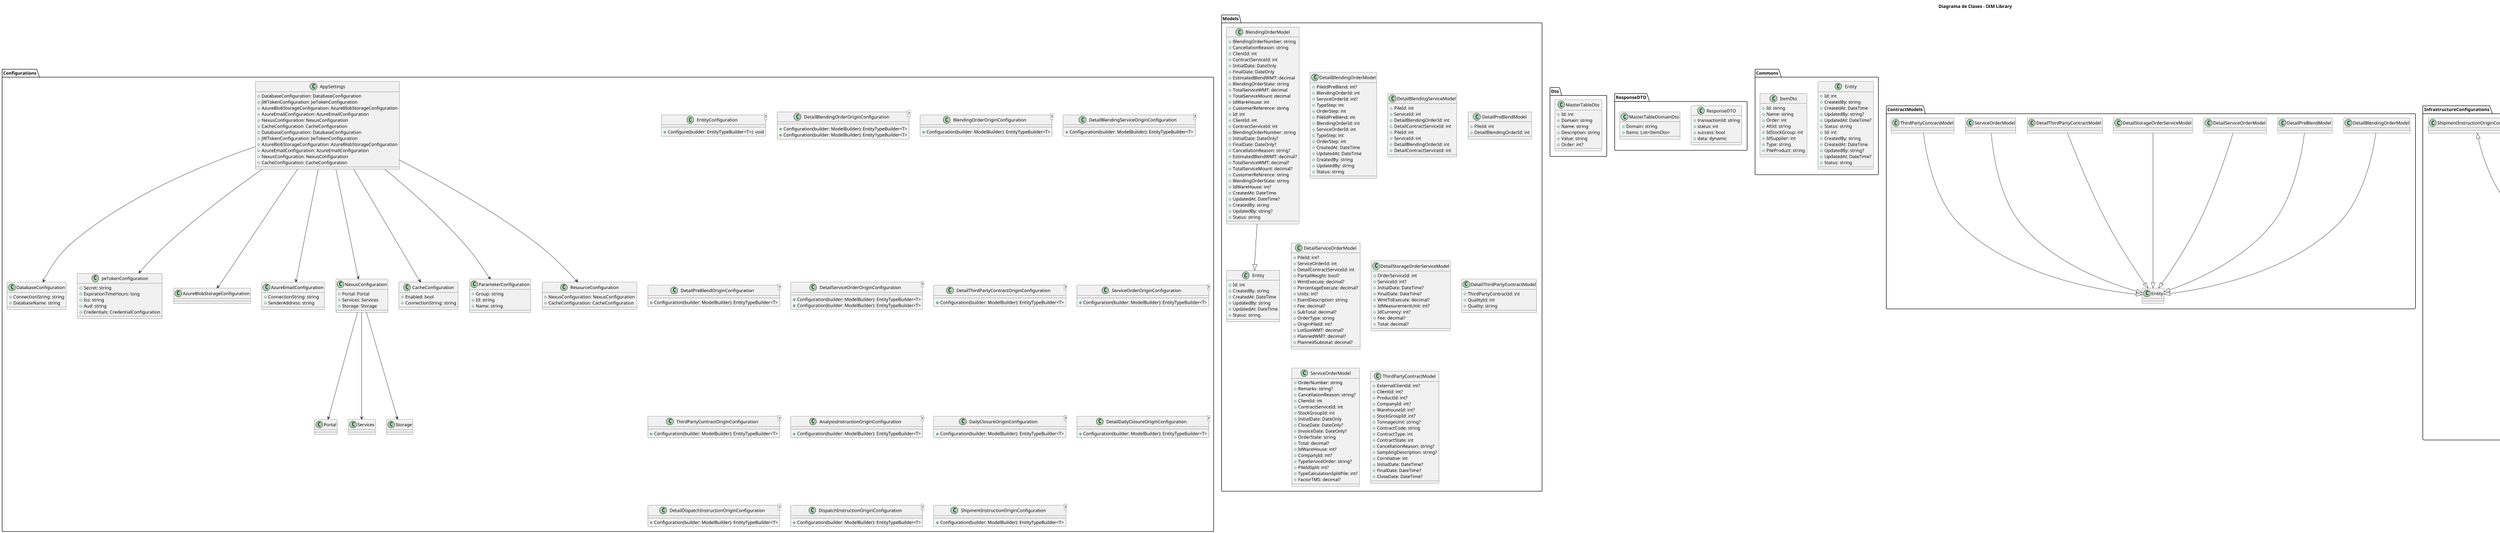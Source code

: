 @startuml "Diagrama de Clases - ixm library"
title "Diagrama de Clases - IXM Library"
skinparam dpi 50
skinparam pageSize A3

package Dto {
    class MasterTableDto {
        + Id: int
        + Domain: string
        + Name: string
        + Description: string
        + Value: string
        + Order: int?
    }
}
 package ResponseDTO {
        class ResponseDTO {
            + transactionId: string
            + status: int
            + success: bool
            + data: dynamic
        }
        
    class MasterTableDomainDto {
        + Domain: string
        + Items: List<ItemDto>
    }
    
    }

    package Configurations {
    class AppSettings {
        + DatabaseConfiguration: DatabaseConfiguration
        + JWTokenConfiguration: JwTokenConfiguration
        + AzureBlobStorageConfiguration: AzureBlobStorageConfiguration
        + AzureEmailConfiguration: AzureEmailConfiguration
        + NexusConfiguration: NexusConfiguration
        + CacheConfiguration: CacheConfiguration
    }
    
    class DatabaseConfiguration {}
    class JwTokenConfiguration {}
    class AzureBlobStorageConfiguration {}
    class AzureEmailConfiguration {}
    class NexusConfiguration {}
    class CacheConfiguration {}
     class CacheConfiguration {
        + Enabled: bool
        + ConnectionString: string
    }

    class AppSettings {
        + DatabaseConfiguration: DatabaseConfiguration
        + JWTokenConfiguration: JwTokenConfiguration
        + AzureBlobStorageConfiguration: AzureBlobStorageConfiguration
        + AzureEmailConfiguration: AzureEmailConfiguration
        + NexusConfiguration: NexusConfiguration
        + CacheConfiguration: CacheConfiguration
    }
     class JwTokenConfiguration {
        + Secret: string
        + ExpirationTimeHours: long
        + Iss: string
        + Aud: string
        + Credentials: CredentialConfiguration
    }

    class DatabaseConfiguration {
        + ConnectionString: string
        + DatabaseName: string
    }
 class AzureEmailConfiguration {
        + ConnectionString: string
        + SenderAddress: string
    }
    class NexusConfiguration {}
    class CacheConfiguration {}

     class NexusConfiguration {
        + Portal: Portal
        + Services: Services
        + Storage: Storage
    }
class ParameterConfiguration {
        + Group: string
        + Id: string
        + Name: string
    }
class ResourceConfiguration {
        + NexusConfiguration: NexusConfiguration
        + CacheConfiguration: CacheConfiguration
    }
 class EntityConfiguration<T> {
        + Configure(builder: EntityTypeBuilder<T>): void
    }
    class DetailBlendingOrderOriginConfiguration<T> {
        + Configuration(builder: ModelBuilder): EntityTypeBuilder<T>
    }
     class BlendingOrderOriginConfiguration<T> {
        + Configuration(builder: ModelBuilder): EntityTypeBuilder<T>
    }
    
    class DetailBlendingOrderOriginConfiguration<T> {
        + Configuration(builder: ModelBuilder): EntityTypeBuilder<T>
    }
    
    class DetailBlendingServiceOriginConfiguration<T> {
        + Configuration(builder: ModelBuilder): EntityTypeBuilder<T>
    }
     class DetailPreBlendOriginConfiguration<T> {
        + Configuration(builder: ModelBuilder): EntityTypeBuilder<T>
    }
    class DetailServiceOrderOriginConfiguration<T> {
        + Configuration(builder: ModelBuilder): EntityTypeBuilder<T>
    }
     class DetailServiceOrderOriginConfiguration<T> {
        + Configuration(builder: ModelBuilder): EntityTypeBuilder<T>
    }
     class DetailThirdPartyContractOriginConfiguration<T> {
        + Configuration(builder: ModelBuilder): EntityTypeBuilder<T>
    }
    class ServiceOrderOriginConfiguration<T> {
        + Configuration(builder: ModelBuilder): EntityTypeBuilder<T>
    }
    class ThirdPartyContractOriginConfiguration<T> {
        + Configuration(builder: ModelBuilder): EntityTypeBuilder<T>
    }
    class AnalysisInstructionOriginConfiguration<T> {
        + Configuration(builder: ModelBuilder): EntityTypeBuilder<T>
    }
    class DailyClosureOriginConfiguration<T> {
        + Configuration(builder: ModelBuilder): EntityTypeBuilder<T>
    }
    class DetailDailyClosureOriginConfiguration<T> {
        + Configuration(builder: ModelBuilder): EntityTypeBuilder<T>
    }
    class DetailDispatchInstructionOriginConfiguration<T> {
        + Configuration(builder: ModelBuilder): EntityTypeBuilder<T>
    }
     class DispatchInstructionOriginConfiguration<T> {
        + Configuration(builder: ModelBuilder): EntityTypeBuilder<T>
    }
    class ShipmentInstructionOriginConfiguration<T> {
        + Configuration(builder: ModelBuilder): EntityTypeBuilder<T>
    }

}

package Commons {
    class Entity {
        + Id: int
        + CreatedBy: string
        + CreatedAt: DateTime
        + UpdatedBy: string?
        + UpdatedAt: DateTime?
        + Status: string
    }
    class Entity {
        + Id: int
        + CreatedBy: string
        + CreatedAt: DateTime
        + UpdatedBy: string?
        + UpdatedAt: DateTime?
        + Status: string
    }
     class ItemDto {
        + Id: string
        + Name: string
        + Order: int
        + AltId: string
        + IdStockGroup: int
        + IdSupplier: int
        + Type: string
        + PileProduct: string
    }
}

package Models {
    class BlendingOrderModel {
        + BlendingOrderNumber: string
        + CancellationReason: string
        + ClientId: int
        + ContractServiceId: int
        + InitialDate: DateOnly
        + FinalDate: DateOnly
        + EstimatedBlendWMT: decimal
        + BlendingOrderState: string
        + TotalServiceWMT: decimal
        + TotalServiceMount: decimal
        + IdWareHouse: int
        + CustomerReference: string
    }
     class Entity {
        + Id: int
        + CreatedBy: string
        + CreatedAt: DateTime
        + UpdatedBy: string
        + UpdatedAt: DateTime
        + Status: string
    }
    class DetailBlendingOrderModel {
        + PileIdPreBlend: int?
        + BlendingOrderId: int
        + ServiceOrderId: int?
        + TypeStep: int
        + OrderStep: int
    }
     class DetailBlendingServiceModel {
        + PileId: int
        + ServiceId: int
        + DetailBlendingOrderId: int
        + DetailContractServiceId: int
    }
    class DetailBlendingServiceModel {
        + PileId: int
        + ServiceId: int
        + DetailBlendingOrderId: int
        + DetailContractServiceId: int
    }
    class DetailPreBlendModel {
        + PileId: int
        + DetailBlendingOrderId: int
    }
    class DetailServiceOrderModel {
        + PileId: int?
        + ServiceOrderId: int
        + DetailContractServiceId: int
        + PartialWeight: bool?
        + WmtExecute: decimal?
        + PercentageExecute: decimal?
        + Units: int?
        + EventDescription: string
        + Fee: decimal?
        + SubTotal: decimal?
        + OrderType: string
        + OriginPileId: int?
        + LotSizeWMT: decimal?
        + PlannedWMT: decimal?
        + PlannedSubtotal: decimal?
    }
     class DetailStorageOrderServiceModel {
        + OrderServiceId: int
        + ServiceId: int?
        + InitialDate: DateTime?
        + FinalDate: DateTime?
        + WmtToExecute: decimal?
        + IdMeasurementUnit: int?
        + IdCurrency: int?
        + Fee: decimal?
        + Total: decimal?
    }
     class DetailThirdPartyContractModel {
        + ThirdPartyContractId: int
        + QualityId: int
        + Quality: string
    }
     class ServiceOrderModel {
        + OrderNumber: string
        + Remarks: string?
        + CancellationReason: string?
        + ClientId: int
        + ContractServiceId: int
        + StockGroupId: int
        + InitialDate: DateOnly
        + CloseDate: DateOnly?
        + InvoiceDate: DateOnly?
        + OrderState: string
        + Total: decimal?
        + IdWareHouse: int?
        + CompanyId: int?
        + TypeServiceOrder: string?
        + PileIdSplit: int?
        + TypeCalculationSplitPile: int?
        + FactorTMS: decimal?
    }
    class ThirdPartyContractModel {
        + ExternalClientId: int?
        + ClientId: int?
        + ProductId: int?
        + CompanyId: int?
        + WarehouseId: int?
        + StockGroupId: int?
        + TonnageUnit: string?
        + ContractCode: string
        + ContractType: int
        + ContractState: int
        + CancellationReason: string?
        + SamplingDescription: string?
        + Correlative: int
        + InitialDate: DateTime?
        + FinalDate: DateTime?
        + CloseDate: DateTime?
    }
    class BlendingOrderModel {
        + Id: int
        + ClientId: int
        + ContractServiceId: int
        + BlendingOrderNumber: string
        + InitialDate: DateOnly?
        + FinalDate: DateOnly?
        + CancellationReason: string?
        + EstimatedBlendWMT: decimal?
        + TotalServiceWMT: decimal?
        + TotalServiceMount: decimal?
        + CustomerReference: string
        + BlendingOrderState: string
        + IdWareHouse: int?
        + CreatedAt: DateTime
        + UpdatedAt: DateTime?
        + CreatedBy: string
        + UpdatedBy: string?
        + Status: string
    }
    class DetailBlendingOrderModel {
        + PileIdPreBlend: int
        + BlendingOrderId: int
        + ServiceOrderId: int
        + TypeStep: int
        + OrderStep: int
        + CreatedAt: DateTime
        + UpdatedAt: DateTime
        + CreatedBy: string
        + UpdatedBy: string
        + Status: string
    }

    
 }

Configurations.AppSettings --> Configurations.DatabaseConfiguration
Configurations.AppSettings --> Configurations.JwTokenConfiguration
Configurations.AppSettings --> Configurations.AzureBlobStorageConfiguration
Configurations.AppSettings --> Configurations.AzureEmailConfiguration
Configurations.AppSettings --> Configurations.NexusConfiguration
Configurations.AppSettings --> Configurations.CacheConfiguration

Configurations.NexusConfiguration --> Configurations.Portal
Configurations.NexusConfiguration --> Configurations.Services
Configurations.NexusConfiguration --> Configurations.Storage

Configurations.AppSettings --> Configurations.ParameterConfiguration
Configurations.AppSettings --> Configurations.ResourceConfiguration

Models.BlendingOrderModel --|> Models.Entity
ContractModels.DetailBlendingOrderModel --|> ContractModels.Entity
ContractModels.DetailPreBlendModel --|> ContractModels.Entity
ContractModels.DetailServiceOrderModel --|> ContractModels.Entity
ContractModels.DetailStorageOrderServiceModel --|> ContractModels.Entity
ContractModels.DetailThirdPartyContractModel --|> ContractModels.Entity
ContractModels.ServiceOrderModel --|> ContractModels.Entity
ContractModels.ThirdPartyContractModel --|> ContractModels.Entity

InfrastructureConfigurations.EntityConfiguration <|-- InfrastructureConfigurations.IEntityTypeConfiguration

ContractConfigurations.BlendingOrderOriginConfiguration --> ContractConfigurations.BlendingOrderModel
InfrastructureConfigurations.DetailBlendingOrderOriginConfiguration "uses" --> DomainModels.DetailBlendingOrderModel
InfrastructureConfigurations.DetailBlendingOrderOriginConfiguration <|-- InfrastructureConfigurations.EntityConfiguration
InfrastructureConfigurations.DetailBlendingServiceOriginConfiguration <|-- InfrastructureConfigurations.EntityConfiguration
InfrastructureConfigurations.DetailPreBlendOriginConfiguration <|-- InfrastructureConfigurations.EntityConfiguration
InfrastructureConfigurations.DetailServiceOrderOriginConfiguration <|-- InfrastructureConfigurations.EntityConfiguration
InfrastructureConfigurations.DetailServiceOrderOriginConfiguration <|-- InfrastructureConfigurations.EntityConfiguration
InfrastructureConfigurations.DetailThirdPartyContractOriginConfiguration <|-- InfrastructureConfigurations.EntityConfiguration
InfrastructureConfigurations.ServiceOrderOriginConfiguration <|-- InfrastructureConfigurations.EntityConfiguration
InfrastructureConfigurations.ThirdPartyContractOriginConfiguration <|-- InfrastructureConfigurations.EntityConfiguration
InfrastructureConfigurations.AnalysisInstructionOriginConfiguration <|-- InfrastructureConfigurations.EntityConfiguration
InfrastructureConfigurations.DailyClosureOriginConfiguration <|-- InfrastructureConfigurations.EntityConfiguration
InfrastructureConfigurations.DetailDailyClosureOriginConfiguration <|-- InfrastructureConfigurations.EntityConfiguration
InfrastructureConfigurations.DetailDispatchInstructionOriginConfiguration <|-- InfrastructureConfigurations.EntityConfiguration
InfrastructureConfigurations.DispatchInstructionOriginConfiguration <|-- InfrastructureConfigurations.EntityConfiguration
InfrastructureConfigurations.ShipmentInstructionOriginConfiguration <|-- InfrastructureConfigurations.EntityConfiguration
@enduml